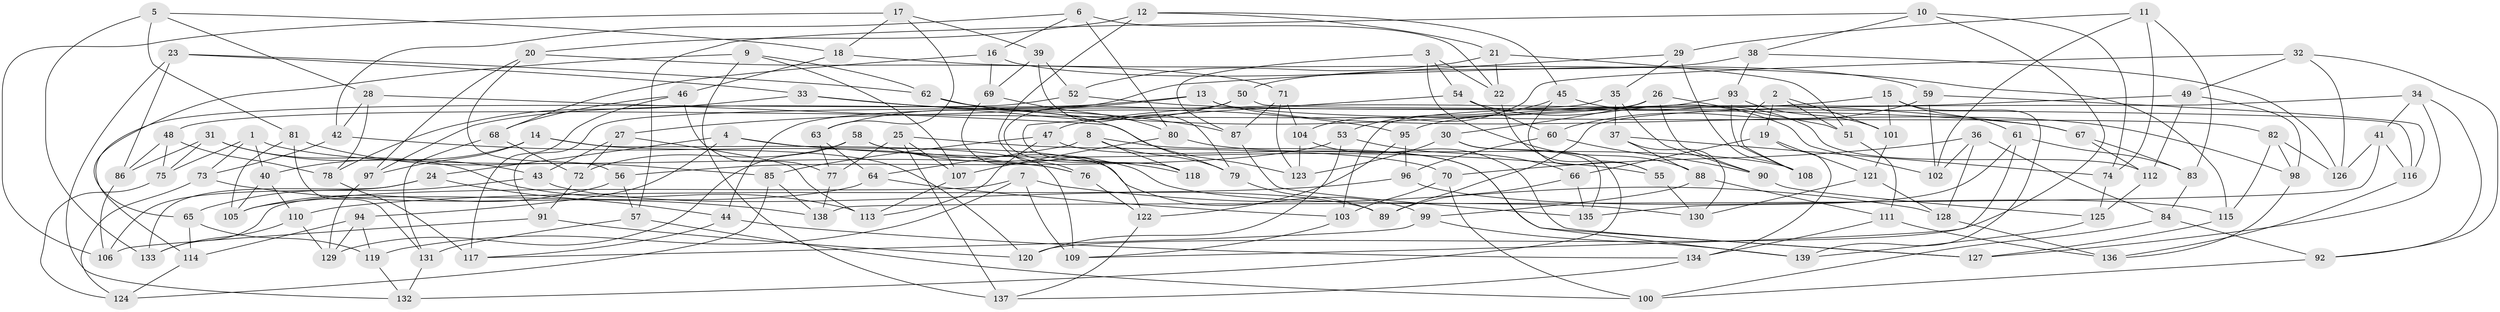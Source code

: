 // coarse degree distribution, {6: 0.5340909090909091, 5: 0.045454545454545456, 4: 0.42045454545454547}
// Generated by graph-tools (version 1.1) at 2025/52/02/27/25 19:52:31]
// undirected, 139 vertices, 278 edges
graph export_dot {
graph [start="1"]
  node [color=gray90,style=filled];
  1;
  2;
  3;
  4;
  5;
  6;
  7;
  8;
  9;
  10;
  11;
  12;
  13;
  14;
  15;
  16;
  17;
  18;
  19;
  20;
  21;
  22;
  23;
  24;
  25;
  26;
  27;
  28;
  29;
  30;
  31;
  32;
  33;
  34;
  35;
  36;
  37;
  38;
  39;
  40;
  41;
  42;
  43;
  44;
  45;
  46;
  47;
  48;
  49;
  50;
  51;
  52;
  53;
  54;
  55;
  56;
  57;
  58;
  59;
  60;
  61;
  62;
  63;
  64;
  65;
  66;
  67;
  68;
  69;
  70;
  71;
  72;
  73;
  74;
  75;
  76;
  77;
  78;
  79;
  80;
  81;
  82;
  83;
  84;
  85;
  86;
  87;
  88;
  89;
  90;
  91;
  92;
  93;
  94;
  95;
  96;
  97;
  98;
  99;
  100;
  101;
  102;
  103;
  104;
  105;
  106;
  107;
  108;
  109;
  110;
  111;
  112;
  113;
  114;
  115;
  116;
  117;
  118;
  119;
  120;
  121;
  122;
  123;
  124;
  125;
  126;
  127;
  128;
  129;
  130;
  131;
  132;
  133;
  134;
  135;
  136;
  137;
  138;
  139;
  1 -- 76;
  1 -- 75;
  1 -- 40;
  1 -- 73;
  2 -- 101;
  2 -- 108;
  2 -- 19;
  2 -- 51;
  3 -- 54;
  3 -- 87;
  3 -- 88;
  3 -- 22;
  4 -- 55;
  4 -- 94;
  4 -- 24;
  4 -- 99;
  5 -- 28;
  5 -- 81;
  5 -- 18;
  5 -- 133;
  6 -- 42;
  6 -- 22;
  6 -- 16;
  6 -- 80;
  7 -- 119;
  7 -- 133;
  7 -- 109;
  7 -- 128;
  8 -- 79;
  8 -- 139;
  8 -- 64;
  8 -- 118;
  9 -- 137;
  9 -- 107;
  9 -- 65;
  9 -- 62;
  10 -- 57;
  10 -- 38;
  10 -- 74;
  10 -- 120;
  11 -- 102;
  11 -- 83;
  11 -- 74;
  11 -- 29;
  12 -- 21;
  12 -- 20;
  12 -- 122;
  12 -- 45;
  13 -- 97;
  13 -- 82;
  13 -- 98;
  13 -- 27;
  14 -- 97;
  14 -- 40;
  14 -- 109;
  14 -- 120;
  15 -- 101;
  15 -- 47;
  15 -- 139;
  15 -- 61;
  16 -- 59;
  16 -- 69;
  16 -- 68;
  17 -- 39;
  17 -- 18;
  17 -- 106;
  17 -- 63;
  18 -- 46;
  18 -- 115;
  19 -- 66;
  19 -- 121;
  19 -- 134;
  20 -- 71;
  20 -- 97;
  20 -- 56;
  21 -- 22;
  21 -- 52;
  21 -- 51;
  22 -- 55;
  23 -- 62;
  23 -- 132;
  23 -- 86;
  23 -- 33;
  24 -- 44;
  24 -- 106;
  24 -- 133;
  25 -- 70;
  25 -- 77;
  25 -- 107;
  25 -- 137;
  26 -- 51;
  26 -- 90;
  26 -- 30;
  26 -- 48;
  27 -- 113;
  27 -- 43;
  27 -- 72;
  28 -- 42;
  28 -- 78;
  28 -- 123;
  29 -- 108;
  29 -- 35;
  29 -- 91;
  30 -- 132;
  30 -- 123;
  30 -- 135;
  31 -- 43;
  31 -- 113;
  31 -- 75;
  31 -- 86;
  32 -- 49;
  32 -- 104;
  32 -- 92;
  32 -- 126;
  33 -- 87;
  33 -- 95;
  33 -- 78;
  34 -- 92;
  34 -- 41;
  34 -- 89;
  34 -- 127;
  35 -- 37;
  35 -- 90;
  35 -- 44;
  36 -- 70;
  36 -- 128;
  36 -- 102;
  36 -- 84;
  37 -- 88;
  37 -- 74;
  37 -- 130;
  38 -- 126;
  38 -- 93;
  38 -- 50;
  39 -- 79;
  39 -- 52;
  39 -- 69;
  40 -- 105;
  40 -- 110;
  41 -- 126;
  41 -- 138;
  41 -- 116;
  42 -- 76;
  42 -- 73;
  43 -- 89;
  43 -- 65;
  44 -- 134;
  44 -- 117;
  45 -- 55;
  45 -- 112;
  45 -- 53;
  46 -- 68;
  46 -- 117;
  46 -- 77;
  47 -- 127;
  47 -- 113;
  47 -- 85;
  48 -- 86;
  48 -- 78;
  48 -- 75;
  49 -- 95;
  49 -- 112;
  49 -- 98;
  50 -- 116;
  50 -- 118;
  50 -- 63;
  51 -- 111;
  52 -- 67;
  52 -- 114;
  53 -- 66;
  53 -- 56;
  53 -- 120;
  54 -- 60;
  54 -- 118;
  54 -- 102;
  55 -- 130;
  56 -- 105;
  56 -- 57;
  57 -- 131;
  57 -- 100;
  58 -- 130;
  58 -- 129;
  58 -- 118;
  58 -- 72;
  59 -- 116;
  59 -- 102;
  59 -- 60;
  60 -- 90;
  60 -- 96;
  61 -- 83;
  61 -- 109;
  61 -- 135;
  62 -- 67;
  62 -- 79;
  63 -- 64;
  63 -- 77;
  64 -- 105;
  64 -- 103;
  65 -- 114;
  65 -- 119;
  66 -- 135;
  66 -- 89;
  67 -- 112;
  67 -- 83;
  68 -- 72;
  68 -- 131;
  69 -- 80;
  69 -- 76;
  70 -- 103;
  70 -- 100;
  71 -- 123;
  71 -- 87;
  71 -- 104;
  72 -- 91;
  73 -- 124;
  73 -- 138;
  74 -- 125;
  75 -- 124;
  76 -- 122;
  77 -- 138;
  78 -- 117;
  79 -- 89;
  80 -- 107;
  80 -- 108;
  81 -- 131;
  81 -- 85;
  81 -- 105;
  82 -- 98;
  82 -- 115;
  82 -- 126;
  83 -- 84;
  84 -- 92;
  84 -- 100;
  85 -- 124;
  85 -- 138;
  86 -- 106;
  87 -- 135;
  88 -- 111;
  88 -- 99;
  90 -- 125;
  91 -- 106;
  91 -- 120;
  92 -- 100;
  93 -- 108;
  93 -- 103;
  93 -- 101;
  94 -- 119;
  94 -- 129;
  94 -- 114;
  95 -- 96;
  95 -- 122;
  96 -- 115;
  96 -- 110;
  97 -- 129;
  98 -- 136;
  99 -- 139;
  99 -- 117;
  101 -- 121;
  103 -- 109;
  104 -- 127;
  104 -- 123;
  107 -- 113;
  110 -- 129;
  110 -- 133;
  111 -- 134;
  111 -- 136;
  112 -- 125;
  114 -- 124;
  115 -- 127;
  116 -- 136;
  119 -- 132;
  121 -- 130;
  121 -- 128;
  122 -- 137;
  125 -- 139;
  128 -- 136;
  131 -- 132;
  134 -- 137;
}

